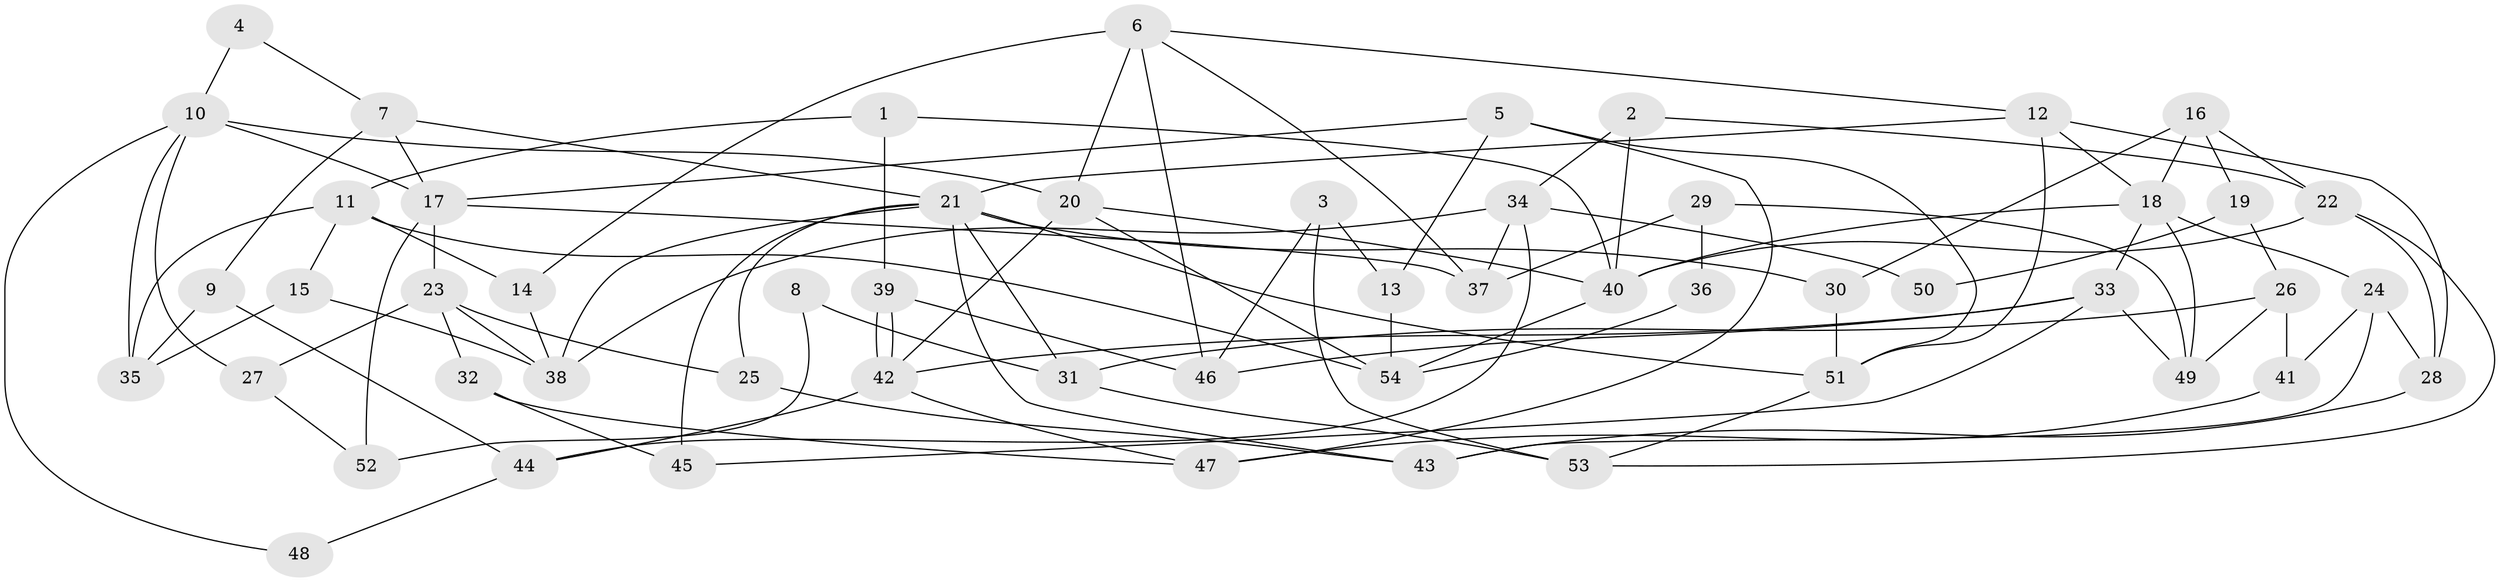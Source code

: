 // coarse degree distribution, {7: 0.1111111111111111, 8: 0.07407407407407407, 3: 0.2222222222222222, 10: 0.037037037037037035, 9: 0.037037037037037035, 2: 0.2222222222222222, 4: 0.1111111111111111, 5: 0.14814814814814814, 6: 0.037037037037037035}
// Generated by graph-tools (version 1.1) at 2025/51/03/04/25 22:51:14]
// undirected, 54 vertices, 108 edges
graph export_dot {
  node [color=gray90,style=filled];
  1;
  2;
  3;
  4;
  5;
  6;
  7;
  8;
  9;
  10;
  11;
  12;
  13;
  14;
  15;
  16;
  17;
  18;
  19;
  20;
  21;
  22;
  23;
  24;
  25;
  26;
  27;
  28;
  29;
  30;
  31;
  32;
  33;
  34;
  35;
  36;
  37;
  38;
  39;
  40;
  41;
  42;
  43;
  44;
  45;
  46;
  47;
  48;
  49;
  50;
  51;
  52;
  53;
  54;
  1 -- 11;
  1 -- 40;
  1 -- 39;
  2 -- 22;
  2 -- 40;
  2 -- 34;
  3 -- 46;
  3 -- 53;
  3 -- 13;
  4 -- 7;
  4 -- 10;
  5 -- 51;
  5 -- 47;
  5 -- 13;
  5 -- 17;
  6 -- 12;
  6 -- 20;
  6 -- 14;
  6 -- 37;
  6 -- 46;
  7 -- 21;
  7 -- 17;
  7 -- 9;
  8 -- 52;
  8 -- 31;
  9 -- 44;
  9 -- 35;
  10 -- 17;
  10 -- 35;
  10 -- 20;
  10 -- 27;
  10 -- 48;
  11 -- 35;
  11 -- 14;
  11 -- 15;
  11 -- 54;
  12 -- 18;
  12 -- 28;
  12 -- 21;
  12 -- 51;
  13 -- 54;
  14 -- 38;
  15 -- 38;
  15 -- 35;
  16 -- 30;
  16 -- 18;
  16 -- 19;
  16 -- 22;
  17 -- 37;
  17 -- 23;
  17 -- 52;
  18 -- 33;
  18 -- 40;
  18 -- 24;
  18 -- 49;
  19 -- 26;
  19 -- 50;
  20 -- 54;
  20 -- 40;
  20 -- 42;
  21 -- 45;
  21 -- 25;
  21 -- 30;
  21 -- 31;
  21 -- 38;
  21 -- 43;
  21 -- 51;
  22 -- 40;
  22 -- 28;
  22 -- 53;
  23 -- 25;
  23 -- 27;
  23 -- 32;
  23 -- 38;
  24 -- 43;
  24 -- 28;
  24 -- 41;
  25 -- 43;
  26 -- 49;
  26 -- 31;
  26 -- 41;
  27 -- 52;
  28 -- 43;
  29 -- 49;
  29 -- 37;
  29 -- 36;
  30 -- 51;
  31 -- 53;
  32 -- 47;
  32 -- 45;
  33 -- 42;
  33 -- 46;
  33 -- 45;
  33 -- 49;
  34 -- 38;
  34 -- 37;
  34 -- 44;
  34 -- 50;
  36 -- 54;
  39 -- 42;
  39 -- 42;
  39 -- 46;
  40 -- 54;
  41 -- 47;
  42 -- 44;
  42 -- 47;
  44 -- 48;
  51 -- 53;
}
